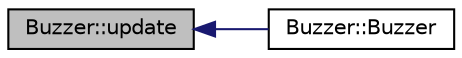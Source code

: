 digraph "Buzzer::update"
{
 // INTERACTIVE_SVG=YES
  edge [fontname="Helvetica",fontsize="10",labelfontname="Helvetica",labelfontsize="10"];
  node [fontname="Helvetica",fontsize="10",shape=record];
  rankdir="LR";
  Node1 [label="Buzzer::update",height=0.2,width=0.4,color="black", fillcolor="grey75", style="filled", fontcolor="black"];
  Node1 -> Node2 [dir="back",color="midnightblue",fontsize="10",style="solid",fontname="Helvetica"];
  Node2 [label="Buzzer::Buzzer",height=0.2,width=0.4,color="black", fillcolor="white", style="filled",URL="$classBuzzer.html#a8faf4fbbb7085ebdbb24d3681a727733",tooltip="Constructor. "];
}
